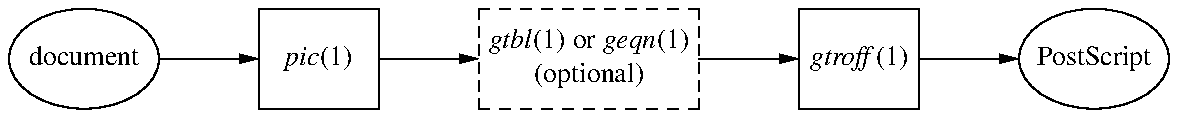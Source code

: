 .PS
ellipse "document"
arrow
box width 0.6 "\fIpic\/\fP(1)"
arrow
box width 1.1 "\fIgtbl\/\fP(1) or \fIgeqn\/\fP(1)" "(optional)" dashed
arrow
box width 0.6 "\fIgtroff\/\fP(1)"
arrow
ellipse "PostScript"
.PE
